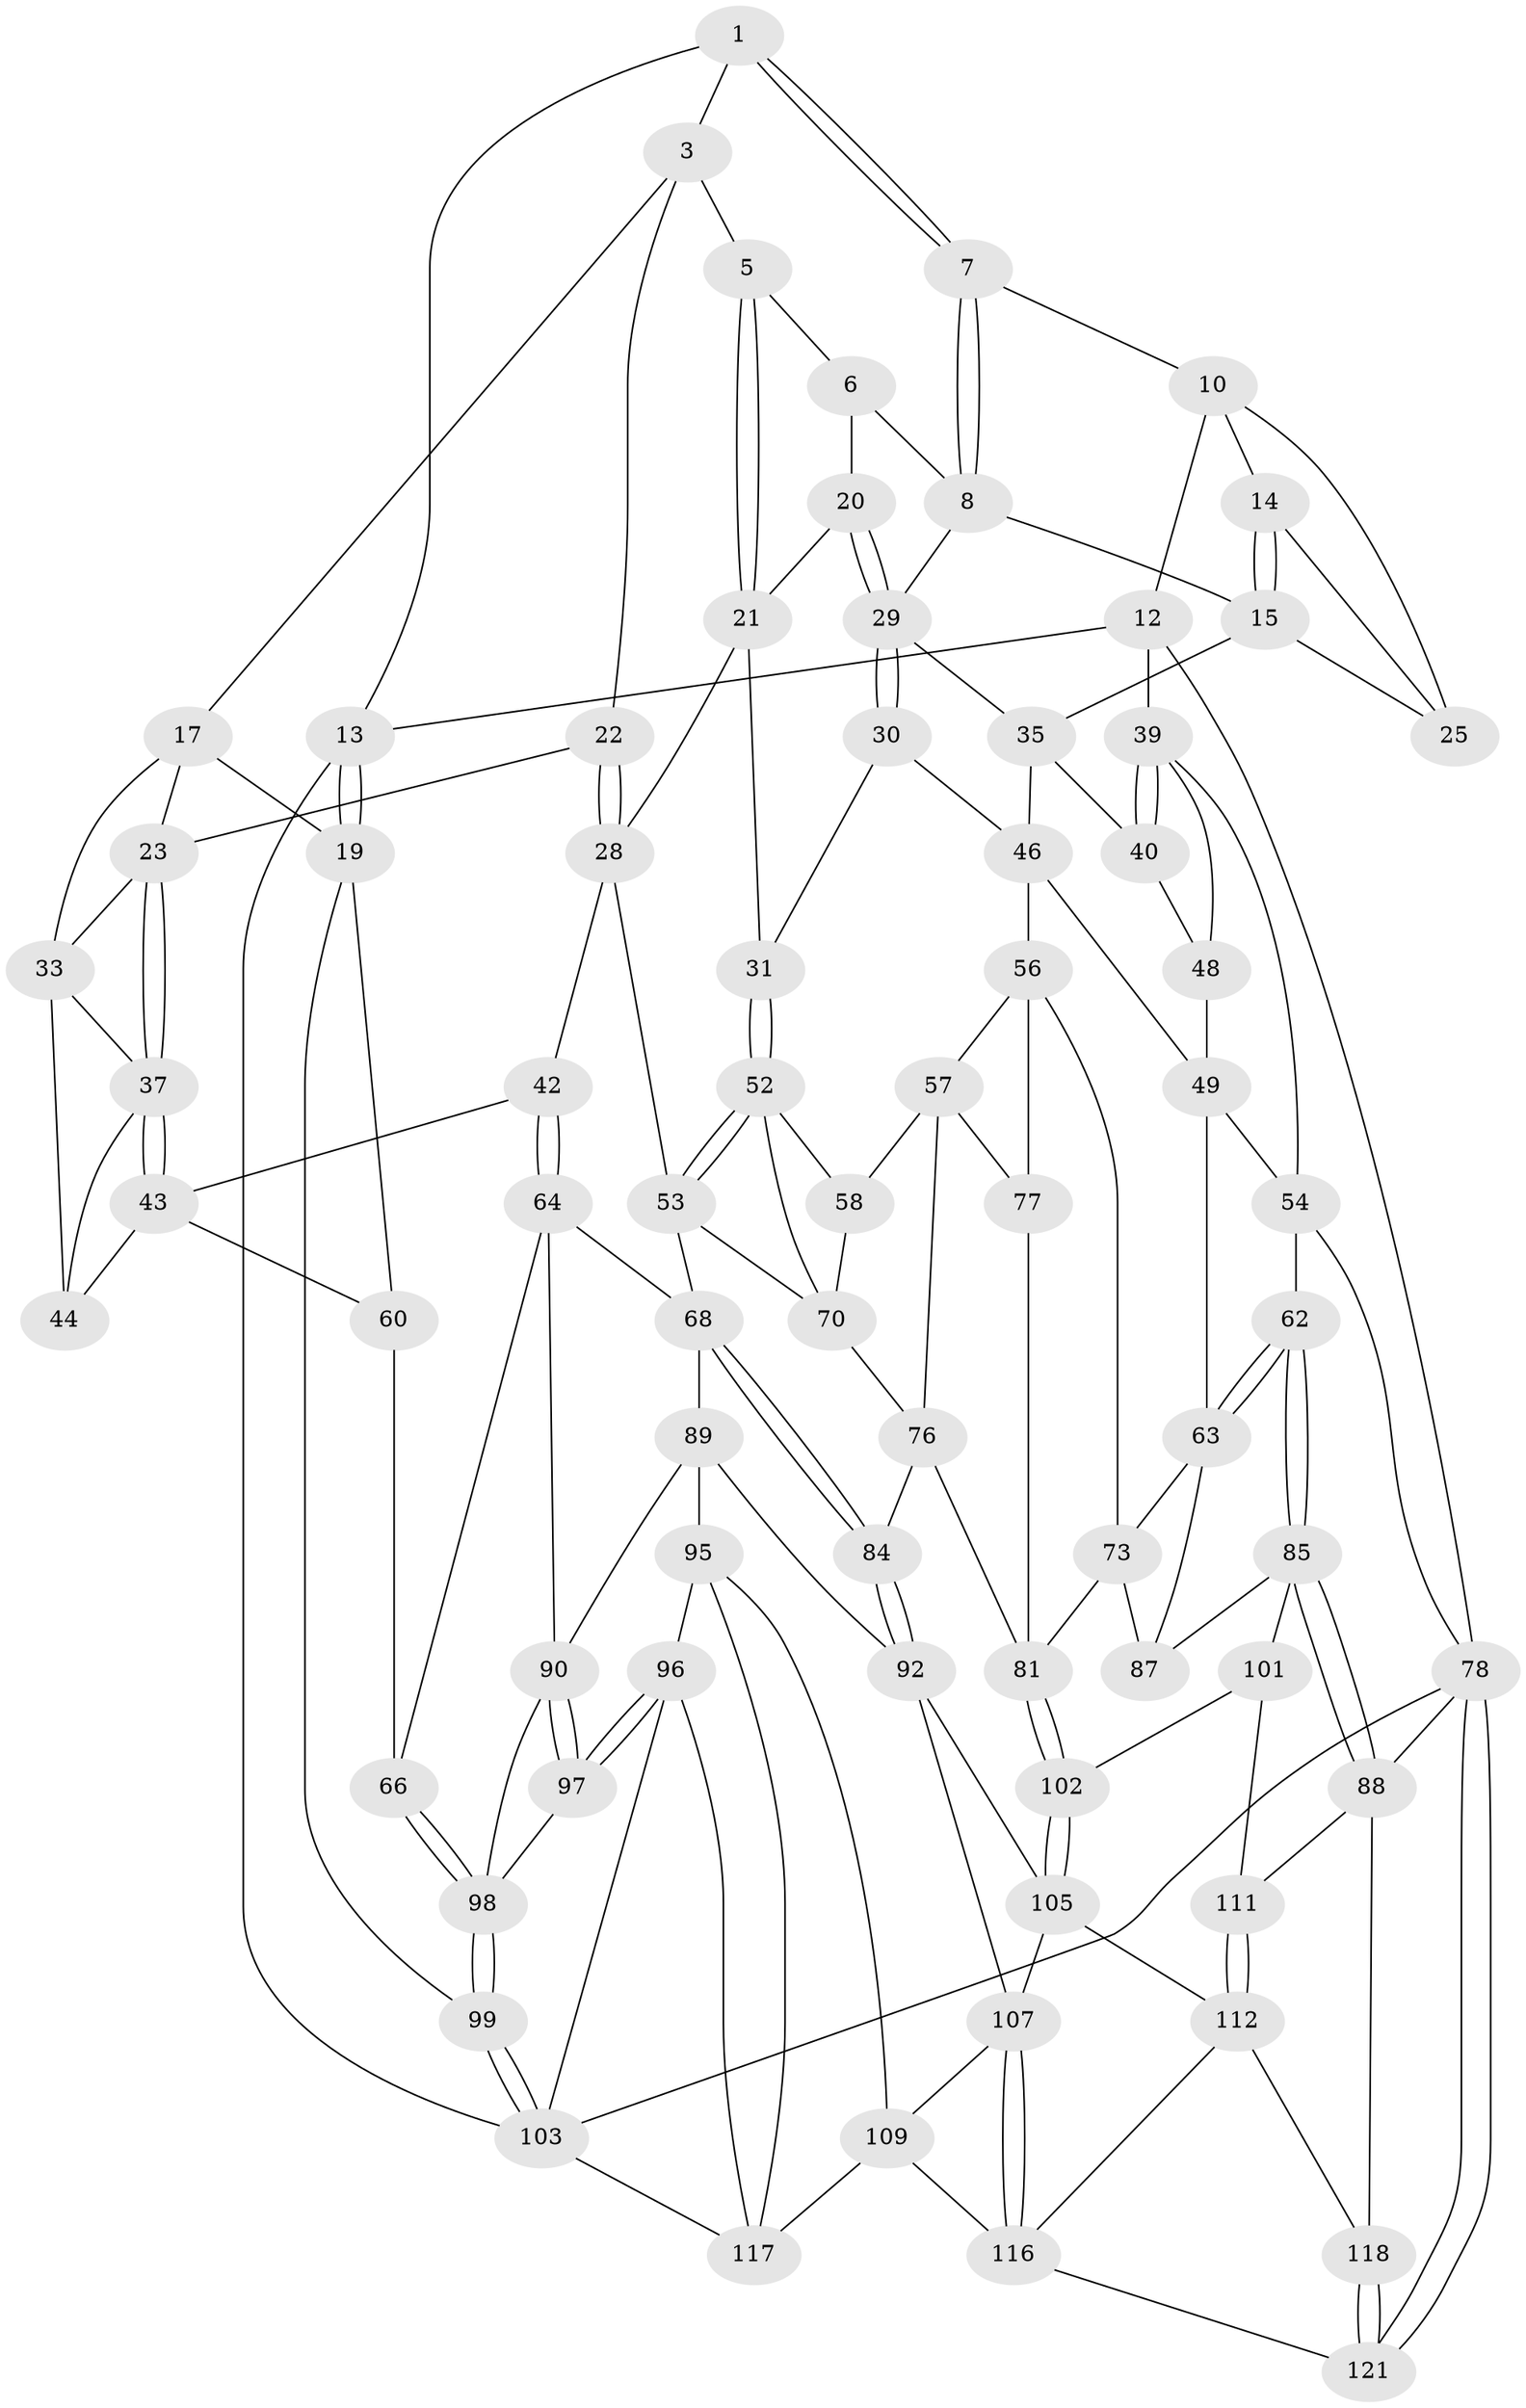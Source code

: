 // original degree distribution, {3: 0.01639344262295082, 4: 0.2459016393442623, 5: 0.5081967213114754, 6: 0.22950819672131148}
// Generated by graph-tools (version 1.1) at 2025/42/03/06/25 10:42:30]
// undirected, 75 vertices, 167 edges
graph export_dot {
graph [start="1"]
  node [color=gray90,style=filled];
  1 [pos="+0.534168147697486+0",super="+2"];
  3 [pos="+0.1846700244426648+0",super="+4"];
  5 [pos="+0.3780486097036738+0.10640916826113313"];
  6 [pos="+0.5008662503920431+0",super="+9"];
  7 [pos="+0.7915823240698512+0"];
  8 [pos="+0.6302341076348782+0.14738891748269495",super="+16"];
  10 [pos="+0.9216464883777187+0",super="+11"];
  12 [pos="+1+0"];
  13 [pos="+0+0"];
  14 [pos="+0.7633283066683251+0.15401489859299103"];
  15 [pos="+0.7520898638248914+0.1767629377996539",super="+26"];
  17 [pos="+0.12610276275521007+0.08864030854649912",super="+18"];
  19 [pos="+0+0.2562759429241469",super="+61"];
  20 [pos="+0.5452496556653142+0.15405216451166223"];
  21 [pos="+0.5449168259696663+0.15416893178079336",super="+27"];
  22 [pos="+0.32932007468243724+0.22586534230777153"];
  23 [pos="+0.3262139799889195+0.22562177032185102",super="+24"];
  25 [pos="+0.9676700486761658+0.05782431983139988"];
  28 [pos="+0.36379243937143446+0.3024713853744189",super="+41"];
  29 [pos="+0.5649986593677375+0.31301426047385994",super="+32"];
  30 [pos="+0.548296445803118+0.3260634128874252"];
  31 [pos="+0.4556569464316117+0.33970447157377764"];
  33 [pos="+0.13196619560407716+0.2330037075232459",super="+34"];
  35 [pos="+0.8469634762271917+0.2634956938089093",super="+36"];
  37 [pos="+0.16184605175639938+0.2989281667278144",super="+38"];
  39 [pos="+1+0.18853664799046427",super="+51"];
  40 [pos="+0.8675228966132381+0.28406659583190114"];
  42 [pos="+0.2219291954030423+0.399305454605038"];
  43 [pos="+0.21561898667583135+0.39783686023957704",super="+45"];
  44 [pos="+0.049251431553713795+0.3613112670664047"];
  46 [pos="+0.7047512926805811+0.4029155080323311",super="+47"];
  48 [pos="+0.8913927741858808+0.353525908763288"];
  49 [pos="+0.8845797551836158+0.3749882622572171",super="+50"];
  52 [pos="+0.4664199139651825+0.37735409275861265",super="+59"];
  53 [pos="+0.3716692562349103+0.5464297702828727",super="+67"];
  54 [pos="+1+0.5129627315744164",super="+55"];
  56 [pos="+0.6409877873206037+0.4529746705287553",super="+74"];
  57 [pos="+0.5888064697169682+0.4677471994592835",super="+75"];
  58 [pos="+0.5355580089076927+0.4574958589976122"];
  60 [pos="+0.08821380079212603+0.47711010568643464"];
  62 [pos="+0.8606379365312006+0.5420680919270914"];
  63 [pos="+0.8140665295870595+0.5219205093195299",super="+72"];
  64 [pos="+0.2246691935588253+0.4975288795728335",super="+65"];
  66 [pos="+0.12961770020535696+0.6006283267233229"];
  68 [pos="+0.37186992402156843+0.5628984398735682",super="+69"];
  70 [pos="+0.4216877617420092+0.5363944818538918",super="+71"];
  73 [pos="+0.729343083914533+0.580971280683818",super="+80"];
  76 [pos="+0.5469403185272974+0.6057986925567801",super="+83"];
  77 [pos="+0.6678463192563995+0.5402552874705338"];
  78 [pos="+1+1",super="+79"];
  81 [pos="+0.6659096006389139+0.6757873596898922",super="+82"];
  84 [pos="+0.5321494023492082+0.6857079003356614"];
  85 [pos="+1+0.7861894147270261",super="+86"];
  87 [pos="+0.8103091135711197+0.6982734058162475"];
  88 [pos="+1+0.8282421741187169",super="+114"];
  89 [pos="+0.33875255787903596+0.5858435763723198",super="+94"];
  90 [pos="+0.3298403628018046+0.5902773965378754",super="+91"];
  92 [pos="+0.5257472346499995+0.7085181258871727",super="+93"];
  95 [pos="+0.2960111397340375+0.8181106902920713",super="+110"];
  96 [pos="+0.2589653809428694+0.8095060650984938",super="+115"];
  97 [pos="+0.24469016824300982+0.7876285857473431"];
  98 [pos="+0+0.7158901556588065",super="+100"];
  99 [pos="+0+0.793988776630897"];
  101 [pos="+0.7320834223811874+0.7889722292179672"];
  102 [pos="+0.7139586862738558+0.7871375204631169"];
  103 [pos="+0+0.9192039418033167",super="+104"];
  105 [pos="+0.6246286109441136+0.8370885002292766",super="+106"];
  107 [pos="+0.5065473877745359+0.8925006177982653",super="+108"];
  109 [pos="+0.35155924547481954+0.8947131929999276",super="+120"];
  111 [pos="+0.7362724628863535+0.8229311097588282"];
  112 [pos="+0.7078580964632762+0.9281001126888818",super="+113"];
  116 [pos="+0.5457373500472307+1",super="+119"];
  117 [pos="+0.2100025140946356+1",super="+122"];
  118 [pos="+0.731498973385755+0.9294501518392361"];
  121 [pos="+1+1"];
  1 -- 7;
  1 -- 7;
  1 -- 3;
  1 -- 13;
  3 -- 17;
  3 -- 5;
  3 -- 22;
  5 -- 6;
  5 -- 21;
  5 -- 21;
  6 -- 8;
  6 -- 20;
  7 -- 8;
  7 -- 8;
  7 -- 10;
  8 -- 15;
  8 -- 29;
  10 -- 14;
  10 -- 25;
  10 -- 12;
  12 -- 13;
  12 -- 39;
  12 -- 78;
  13 -- 19;
  13 -- 19;
  13 -- 103;
  14 -- 15;
  14 -- 15;
  14 -- 25;
  15 -- 25;
  15 -- 35;
  17 -- 19;
  17 -- 33;
  17 -- 23;
  19 -- 99;
  19 -- 60;
  20 -- 21;
  20 -- 29;
  20 -- 29;
  21 -- 28;
  21 -- 31;
  22 -- 23;
  22 -- 28;
  22 -- 28;
  23 -- 37;
  23 -- 37;
  23 -- 33;
  28 -- 42;
  28 -- 53;
  29 -- 30;
  29 -- 30;
  29 -- 35;
  30 -- 31;
  30 -- 46;
  31 -- 52;
  31 -- 52;
  33 -- 44;
  33 -- 37;
  35 -- 40;
  35 -- 46;
  37 -- 43;
  37 -- 43;
  37 -- 44;
  39 -- 40;
  39 -- 40;
  39 -- 48;
  39 -- 54;
  40 -- 48;
  42 -- 43;
  42 -- 64;
  42 -- 64;
  43 -- 44;
  43 -- 60;
  46 -- 56;
  46 -- 49;
  48 -- 49;
  49 -- 54;
  49 -- 63;
  52 -- 53;
  52 -- 53;
  52 -- 58;
  52 -- 70;
  53 -- 68;
  53 -- 70;
  54 -- 62;
  54 -- 78;
  56 -- 57;
  56 -- 73;
  56 -- 77;
  57 -- 58;
  57 -- 76;
  57 -- 77;
  58 -- 70;
  60 -- 66;
  62 -- 63;
  62 -- 63;
  62 -- 85;
  62 -- 85;
  63 -- 73;
  63 -- 87;
  64 -- 68;
  64 -- 66;
  64 -- 90;
  66 -- 98;
  66 -- 98;
  68 -- 84;
  68 -- 84;
  68 -- 89;
  70 -- 76;
  73 -- 81;
  73 -- 87;
  76 -- 84;
  76 -- 81;
  77 -- 81;
  78 -- 121;
  78 -- 121;
  78 -- 103;
  78 -- 88;
  81 -- 102;
  81 -- 102;
  84 -- 92;
  84 -- 92;
  85 -- 88;
  85 -- 88;
  85 -- 101;
  85 -- 87;
  88 -- 118;
  88 -- 111;
  89 -- 90;
  89 -- 92;
  89 -- 95;
  90 -- 97;
  90 -- 97;
  90 -- 98;
  92 -- 105;
  92 -- 107;
  95 -- 96;
  95 -- 117;
  95 -- 109;
  96 -- 97;
  96 -- 97;
  96 -- 117;
  96 -- 103;
  97 -- 98;
  98 -- 99;
  98 -- 99;
  99 -- 103;
  99 -- 103;
  101 -- 102;
  101 -- 111;
  102 -- 105;
  102 -- 105;
  103 -- 117;
  105 -- 112;
  105 -- 107;
  107 -- 116;
  107 -- 116;
  107 -- 109;
  109 -- 116;
  109 -- 117;
  111 -- 112;
  111 -- 112;
  112 -- 118;
  112 -- 116;
  116 -- 121;
  118 -- 121;
  118 -- 121;
}
